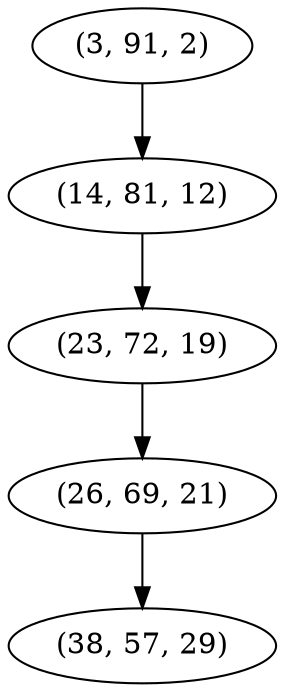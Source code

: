 digraph tree {
    "(3, 91, 2)";
    "(14, 81, 12)";
    "(23, 72, 19)";
    "(26, 69, 21)";
    "(38, 57, 29)";
    "(3, 91, 2)" -> "(14, 81, 12)";
    "(14, 81, 12)" -> "(23, 72, 19)";
    "(23, 72, 19)" -> "(26, 69, 21)";
    "(26, 69, 21)" -> "(38, 57, 29)";
}
